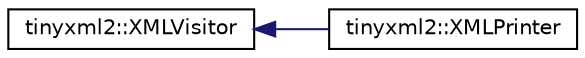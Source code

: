 digraph "Graphical Class Hierarchy"
{
 // LATEX_PDF_SIZE
  edge [fontname="Helvetica",fontsize="10",labelfontname="Helvetica",labelfontsize="10"];
  node [fontname="Helvetica",fontsize="10",shape=record];
  rankdir="LR";
  Node0 [label="tinyxml2::XMLVisitor",height=0.2,width=0.4,color="black", fillcolor="white", style="filled",URL="$classtinyxml2_1_1XMLVisitor.html",tooltip=" "];
  Node0 -> Node1 [dir="back",color="midnightblue",fontsize="10",style="solid",fontname="Helvetica"];
  Node1 [label="tinyxml2::XMLPrinter",height=0.2,width=0.4,color="black", fillcolor="white", style="filled",URL="$classtinyxml2_1_1XMLPrinter.html",tooltip=" "];
}
